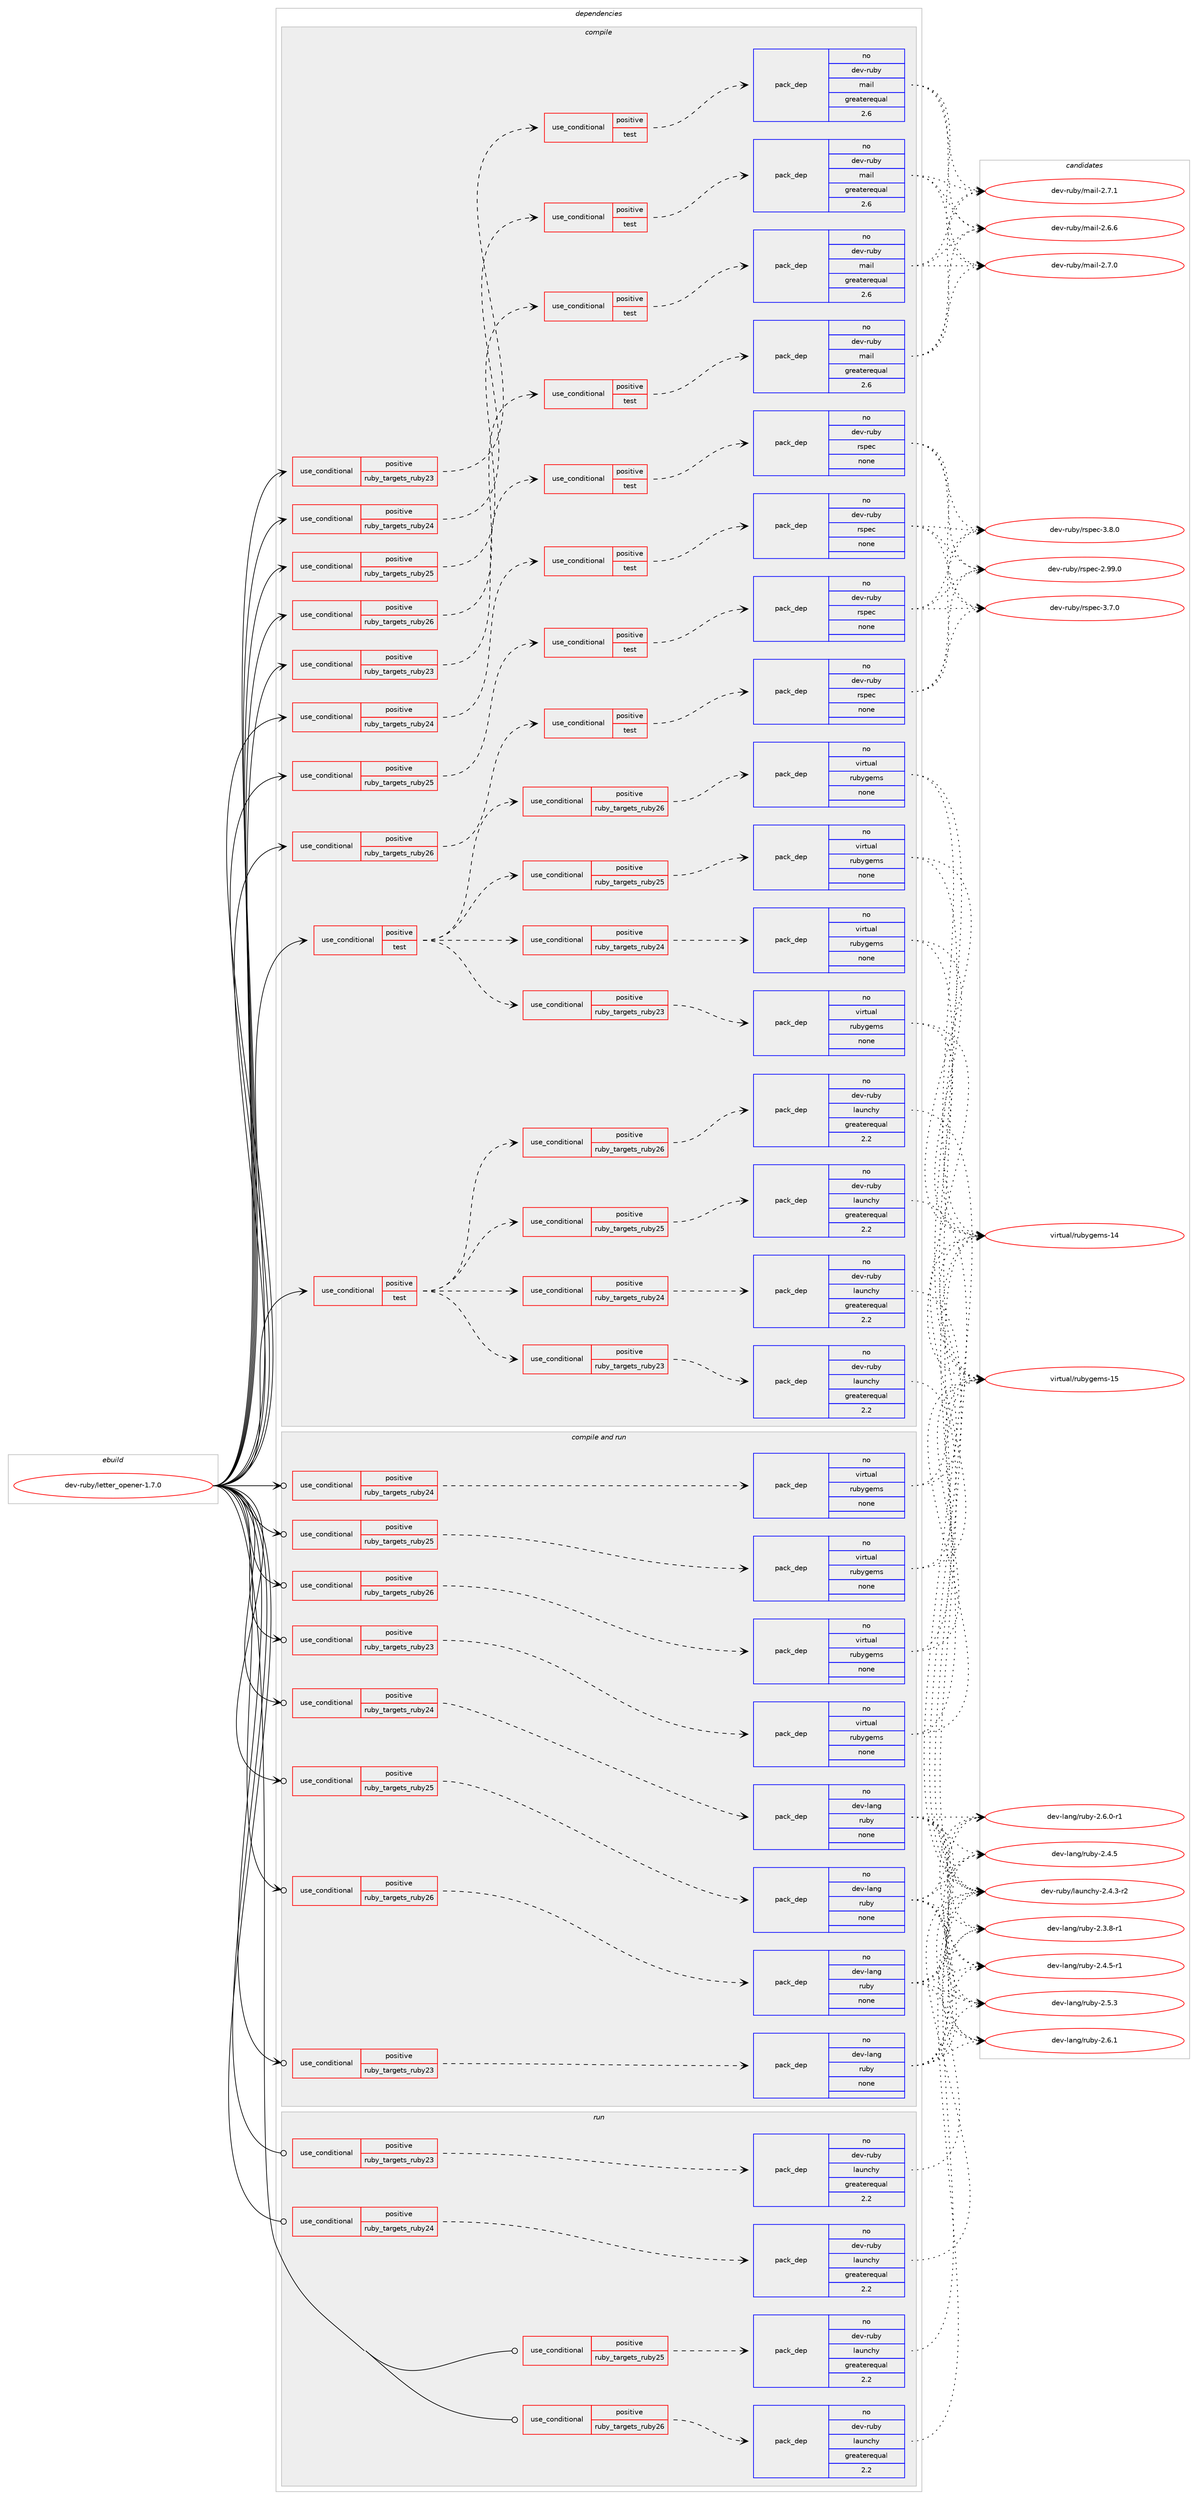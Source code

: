 digraph prolog {

# *************
# Graph options
# *************

newrank=true;
concentrate=true;
compound=true;
graph [rankdir=LR,fontname=Helvetica,fontsize=10,ranksep=1.5];#, ranksep=2.5, nodesep=0.2];
edge  [arrowhead=vee];
node  [fontname=Helvetica,fontsize=10];

# **********
# The ebuild
# **********

subgraph cluster_leftcol {
color=gray;
rank=same;
label=<<i>ebuild</i>>;
id [label="dev-ruby/letter_opener-1.7.0", color=red, width=4, href="../dev-ruby/letter_opener-1.7.0.svg"];
}

# ****************
# The dependencies
# ****************

subgraph cluster_midcol {
color=gray;
label=<<i>dependencies</i>>;
subgraph cluster_compile {
fillcolor="#eeeeee";
style=filled;
label=<<i>compile</i>>;
subgraph cond403988 {
dependency1501445 [label=<<TABLE BORDER="0" CELLBORDER="1" CELLSPACING="0" CELLPADDING="4"><TR><TD ROWSPAN="3" CELLPADDING="10">use_conditional</TD></TR><TR><TD>positive</TD></TR><TR><TD>ruby_targets_ruby23</TD></TR></TABLE>>, shape=none, color=red];
subgraph cond403989 {
dependency1501446 [label=<<TABLE BORDER="0" CELLBORDER="1" CELLSPACING="0" CELLPADDING="4"><TR><TD ROWSPAN="3" CELLPADDING="10">use_conditional</TD></TR><TR><TD>positive</TD></TR><TR><TD>test</TD></TR></TABLE>>, shape=none, color=red];
subgraph pack1073996 {
dependency1501447 [label=<<TABLE BORDER="0" CELLBORDER="1" CELLSPACING="0" CELLPADDING="4" WIDTH="220"><TR><TD ROWSPAN="6" CELLPADDING="30">pack_dep</TD></TR><TR><TD WIDTH="110">no</TD></TR><TR><TD>dev-ruby</TD></TR><TR><TD>mail</TD></TR><TR><TD>greaterequal</TD></TR><TR><TD>2.6</TD></TR></TABLE>>, shape=none, color=blue];
}
dependency1501446:e -> dependency1501447:w [weight=20,style="dashed",arrowhead="vee"];
}
dependency1501445:e -> dependency1501446:w [weight=20,style="dashed",arrowhead="vee"];
}
id:e -> dependency1501445:w [weight=20,style="solid",arrowhead="vee"];
subgraph cond403990 {
dependency1501448 [label=<<TABLE BORDER="0" CELLBORDER="1" CELLSPACING="0" CELLPADDING="4"><TR><TD ROWSPAN="3" CELLPADDING="10">use_conditional</TD></TR><TR><TD>positive</TD></TR><TR><TD>ruby_targets_ruby23</TD></TR></TABLE>>, shape=none, color=red];
subgraph cond403991 {
dependency1501449 [label=<<TABLE BORDER="0" CELLBORDER="1" CELLSPACING="0" CELLPADDING="4"><TR><TD ROWSPAN="3" CELLPADDING="10">use_conditional</TD></TR><TR><TD>positive</TD></TR><TR><TD>test</TD></TR></TABLE>>, shape=none, color=red];
subgraph pack1073997 {
dependency1501450 [label=<<TABLE BORDER="0" CELLBORDER="1" CELLSPACING="0" CELLPADDING="4" WIDTH="220"><TR><TD ROWSPAN="6" CELLPADDING="30">pack_dep</TD></TR><TR><TD WIDTH="110">no</TD></TR><TR><TD>dev-ruby</TD></TR><TR><TD>rspec</TD></TR><TR><TD>none</TD></TR><TR><TD></TD></TR></TABLE>>, shape=none, color=blue];
}
dependency1501449:e -> dependency1501450:w [weight=20,style="dashed",arrowhead="vee"];
}
dependency1501448:e -> dependency1501449:w [weight=20,style="dashed",arrowhead="vee"];
}
id:e -> dependency1501448:w [weight=20,style="solid",arrowhead="vee"];
subgraph cond403992 {
dependency1501451 [label=<<TABLE BORDER="0" CELLBORDER="1" CELLSPACING="0" CELLPADDING="4"><TR><TD ROWSPAN="3" CELLPADDING="10">use_conditional</TD></TR><TR><TD>positive</TD></TR><TR><TD>ruby_targets_ruby24</TD></TR></TABLE>>, shape=none, color=red];
subgraph cond403993 {
dependency1501452 [label=<<TABLE BORDER="0" CELLBORDER="1" CELLSPACING="0" CELLPADDING="4"><TR><TD ROWSPAN="3" CELLPADDING="10">use_conditional</TD></TR><TR><TD>positive</TD></TR><TR><TD>test</TD></TR></TABLE>>, shape=none, color=red];
subgraph pack1073998 {
dependency1501453 [label=<<TABLE BORDER="0" CELLBORDER="1" CELLSPACING="0" CELLPADDING="4" WIDTH="220"><TR><TD ROWSPAN="6" CELLPADDING="30">pack_dep</TD></TR><TR><TD WIDTH="110">no</TD></TR><TR><TD>dev-ruby</TD></TR><TR><TD>mail</TD></TR><TR><TD>greaterequal</TD></TR><TR><TD>2.6</TD></TR></TABLE>>, shape=none, color=blue];
}
dependency1501452:e -> dependency1501453:w [weight=20,style="dashed",arrowhead="vee"];
}
dependency1501451:e -> dependency1501452:w [weight=20,style="dashed",arrowhead="vee"];
}
id:e -> dependency1501451:w [weight=20,style="solid",arrowhead="vee"];
subgraph cond403994 {
dependency1501454 [label=<<TABLE BORDER="0" CELLBORDER="1" CELLSPACING="0" CELLPADDING="4"><TR><TD ROWSPAN="3" CELLPADDING="10">use_conditional</TD></TR><TR><TD>positive</TD></TR><TR><TD>ruby_targets_ruby24</TD></TR></TABLE>>, shape=none, color=red];
subgraph cond403995 {
dependency1501455 [label=<<TABLE BORDER="0" CELLBORDER="1" CELLSPACING="0" CELLPADDING="4"><TR><TD ROWSPAN="3" CELLPADDING="10">use_conditional</TD></TR><TR><TD>positive</TD></TR><TR><TD>test</TD></TR></TABLE>>, shape=none, color=red];
subgraph pack1073999 {
dependency1501456 [label=<<TABLE BORDER="0" CELLBORDER="1" CELLSPACING="0" CELLPADDING="4" WIDTH="220"><TR><TD ROWSPAN="6" CELLPADDING="30">pack_dep</TD></TR><TR><TD WIDTH="110">no</TD></TR><TR><TD>dev-ruby</TD></TR><TR><TD>rspec</TD></TR><TR><TD>none</TD></TR><TR><TD></TD></TR></TABLE>>, shape=none, color=blue];
}
dependency1501455:e -> dependency1501456:w [weight=20,style="dashed",arrowhead="vee"];
}
dependency1501454:e -> dependency1501455:w [weight=20,style="dashed",arrowhead="vee"];
}
id:e -> dependency1501454:w [weight=20,style="solid",arrowhead="vee"];
subgraph cond403996 {
dependency1501457 [label=<<TABLE BORDER="0" CELLBORDER="1" CELLSPACING="0" CELLPADDING="4"><TR><TD ROWSPAN="3" CELLPADDING="10">use_conditional</TD></TR><TR><TD>positive</TD></TR><TR><TD>ruby_targets_ruby25</TD></TR></TABLE>>, shape=none, color=red];
subgraph cond403997 {
dependency1501458 [label=<<TABLE BORDER="0" CELLBORDER="1" CELLSPACING="0" CELLPADDING="4"><TR><TD ROWSPAN="3" CELLPADDING="10">use_conditional</TD></TR><TR><TD>positive</TD></TR><TR><TD>test</TD></TR></TABLE>>, shape=none, color=red];
subgraph pack1074000 {
dependency1501459 [label=<<TABLE BORDER="0" CELLBORDER="1" CELLSPACING="0" CELLPADDING="4" WIDTH="220"><TR><TD ROWSPAN="6" CELLPADDING="30">pack_dep</TD></TR><TR><TD WIDTH="110">no</TD></TR><TR><TD>dev-ruby</TD></TR><TR><TD>mail</TD></TR><TR><TD>greaterequal</TD></TR><TR><TD>2.6</TD></TR></TABLE>>, shape=none, color=blue];
}
dependency1501458:e -> dependency1501459:w [weight=20,style="dashed",arrowhead="vee"];
}
dependency1501457:e -> dependency1501458:w [weight=20,style="dashed",arrowhead="vee"];
}
id:e -> dependency1501457:w [weight=20,style="solid",arrowhead="vee"];
subgraph cond403998 {
dependency1501460 [label=<<TABLE BORDER="0" CELLBORDER="1" CELLSPACING="0" CELLPADDING="4"><TR><TD ROWSPAN="3" CELLPADDING="10">use_conditional</TD></TR><TR><TD>positive</TD></TR><TR><TD>ruby_targets_ruby25</TD></TR></TABLE>>, shape=none, color=red];
subgraph cond403999 {
dependency1501461 [label=<<TABLE BORDER="0" CELLBORDER="1" CELLSPACING="0" CELLPADDING="4"><TR><TD ROWSPAN="3" CELLPADDING="10">use_conditional</TD></TR><TR><TD>positive</TD></TR><TR><TD>test</TD></TR></TABLE>>, shape=none, color=red];
subgraph pack1074001 {
dependency1501462 [label=<<TABLE BORDER="0" CELLBORDER="1" CELLSPACING="0" CELLPADDING="4" WIDTH="220"><TR><TD ROWSPAN="6" CELLPADDING="30">pack_dep</TD></TR><TR><TD WIDTH="110">no</TD></TR><TR><TD>dev-ruby</TD></TR><TR><TD>rspec</TD></TR><TR><TD>none</TD></TR><TR><TD></TD></TR></TABLE>>, shape=none, color=blue];
}
dependency1501461:e -> dependency1501462:w [weight=20,style="dashed",arrowhead="vee"];
}
dependency1501460:e -> dependency1501461:w [weight=20,style="dashed",arrowhead="vee"];
}
id:e -> dependency1501460:w [weight=20,style="solid",arrowhead="vee"];
subgraph cond404000 {
dependency1501463 [label=<<TABLE BORDER="0" CELLBORDER="1" CELLSPACING="0" CELLPADDING="4"><TR><TD ROWSPAN="3" CELLPADDING="10">use_conditional</TD></TR><TR><TD>positive</TD></TR><TR><TD>ruby_targets_ruby26</TD></TR></TABLE>>, shape=none, color=red];
subgraph cond404001 {
dependency1501464 [label=<<TABLE BORDER="0" CELLBORDER="1" CELLSPACING="0" CELLPADDING="4"><TR><TD ROWSPAN="3" CELLPADDING="10">use_conditional</TD></TR><TR><TD>positive</TD></TR><TR><TD>test</TD></TR></TABLE>>, shape=none, color=red];
subgraph pack1074002 {
dependency1501465 [label=<<TABLE BORDER="0" CELLBORDER="1" CELLSPACING="0" CELLPADDING="4" WIDTH="220"><TR><TD ROWSPAN="6" CELLPADDING="30">pack_dep</TD></TR><TR><TD WIDTH="110">no</TD></TR><TR><TD>dev-ruby</TD></TR><TR><TD>mail</TD></TR><TR><TD>greaterequal</TD></TR><TR><TD>2.6</TD></TR></TABLE>>, shape=none, color=blue];
}
dependency1501464:e -> dependency1501465:w [weight=20,style="dashed",arrowhead="vee"];
}
dependency1501463:e -> dependency1501464:w [weight=20,style="dashed",arrowhead="vee"];
}
id:e -> dependency1501463:w [weight=20,style="solid",arrowhead="vee"];
subgraph cond404002 {
dependency1501466 [label=<<TABLE BORDER="0" CELLBORDER="1" CELLSPACING="0" CELLPADDING="4"><TR><TD ROWSPAN="3" CELLPADDING="10">use_conditional</TD></TR><TR><TD>positive</TD></TR><TR><TD>ruby_targets_ruby26</TD></TR></TABLE>>, shape=none, color=red];
subgraph cond404003 {
dependency1501467 [label=<<TABLE BORDER="0" CELLBORDER="1" CELLSPACING="0" CELLPADDING="4"><TR><TD ROWSPAN="3" CELLPADDING="10">use_conditional</TD></TR><TR><TD>positive</TD></TR><TR><TD>test</TD></TR></TABLE>>, shape=none, color=red];
subgraph pack1074003 {
dependency1501468 [label=<<TABLE BORDER="0" CELLBORDER="1" CELLSPACING="0" CELLPADDING="4" WIDTH="220"><TR><TD ROWSPAN="6" CELLPADDING="30">pack_dep</TD></TR><TR><TD WIDTH="110">no</TD></TR><TR><TD>dev-ruby</TD></TR><TR><TD>rspec</TD></TR><TR><TD>none</TD></TR><TR><TD></TD></TR></TABLE>>, shape=none, color=blue];
}
dependency1501467:e -> dependency1501468:w [weight=20,style="dashed",arrowhead="vee"];
}
dependency1501466:e -> dependency1501467:w [weight=20,style="dashed",arrowhead="vee"];
}
id:e -> dependency1501466:w [weight=20,style="solid",arrowhead="vee"];
subgraph cond404004 {
dependency1501469 [label=<<TABLE BORDER="0" CELLBORDER="1" CELLSPACING="0" CELLPADDING="4"><TR><TD ROWSPAN="3" CELLPADDING="10">use_conditional</TD></TR><TR><TD>positive</TD></TR><TR><TD>test</TD></TR></TABLE>>, shape=none, color=red];
subgraph cond404005 {
dependency1501470 [label=<<TABLE BORDER="0" CELLBORDER="1" CELLSPACING="0" CELLPADDING="4"><TR><TD ROWSPAN="3" CELLPADDING="10">use_conditional</TD></TR><TR><TD>positive</TD></TR><TR><TD>ruby_targets_ruby23</TD></TR></TABLE>>, shape=none, color=red];
subgraph pack1074004 {
dependency1501471 [label=<<TABLE BORDER="0" CELLBORDER="1" CELLSPACING="0" CELLPADDING="4" WIDTH="220"><TR><TD ROWSPAN="6" CELLPADDING="30">pack_dep</TD></TR><TR><TD WIDTH="110">no</TD></TR><TR><TD>dev-ruby</TD></TR><TR><TD>launchy</TD></TR><TR><TD>greaterequal</TD></TR><TR><TD>2.2</TD></TR></TABLE>>, shape=none, color=blue];
}
dependency1501470:e -> dependency1501471:w [weight=20,style="dashed",arrowhead="vee"];
}
dependency1501469:e -> dependency1501470:w [weight=20,style="dashed",arrowhead="vee"];
subgraph cond404006 {
dependency1501472 [label=<<TABLE BORDER="0" CELLBORDER="1" CELLSPACING="0" CELLPADDING="4"><TR><TD ROWSPAN="3" CELLPADDING="10">use_conditional</TD></TR><TR><TD>positive</TD></TR><TR><TD>ruby_targets_ruby24</TD></TR></TABLE>>, shape=none, color=red];
subgraph pack1074005 {
dependency1501473 [label=<<TABLE BORDER="0" CELLBORDER="1" CELLSPACING="0" CELLPADDING="4" WIDTH="220"><TR><TD ROWSPAN="6" CELLPADDING="30">pack_dep</TD></TR><TR><TD WIDTH="110">no</TD></TR><TR><TD>dev-ruby</TD></TR><TR><TD>launchy</TD></TR><TR><TD>greaterequal</TD></TR><TR><TD>2.2</TD></TR></TABLE>>, shape=none, color=blue];
}
dependency1501472:e -> dependency1501473:w [weight=20,style="dashed",arrowhead="vee"];
}
dependency1501469:e -> dependency1501472:w [weight=20,style="dashed",arrowhead="vee"];
subgraph cond404007 {
dependency1501474 [label=<<TABLE BORDER="0" CELLBORDER="1" CELLSPACING="0" CELLPADDING="4"><TR><TD ROWSPAN="3" CELLPADDING="10">use_conditional</TD></TR><TR><TD>positive</TD></TR><TR><TD>ruby_targets_ruby25</TD></TR></TABLE>>, shape=none, color=red];
subgraph pack1074006 {
dependency1501475 [label=<<TABLE BORDER="0" CELLBORDER="1" CELLSPACING="0" CELLPADDING="4" WIDTH="220"><TR><TD ROWSPAN="6" CELLPADDING="30">pack_dep</TD></TR><TR><TD WIDTH="110">no</TD></TR><TR><TD>dev-ruby</TD></TR><TR><TD>launchy</TD></TR><TR><TD>greaterequal</TD></TR><TR><TD>2.2</TD></TR></TABLE>>, shape=none, color=blue];
}
dependency1501474:e -> dependency1501475:w [weight=20,style="dashed",arrowhead="vee"];
}
dependency1501469:e -> dependency1501474:w [weight=20,style="dashed",arrowhead="vee"];
subgraph cond404008 {
dependency1501476 [label=<<TABLE BORDER="0" CELLBORDER="1" CELLSPACING="0" CELLPADDING="4"><TR><TD ROWSPAN="3" CELLPADDING="10">use_conditional</TD></TR><TR><TD>positive</TD></TR><TR><TD>ruby_targets_ruby26</TD></TR></TABLE>>, shape=none, color=red];
subgraph pack1074007 {
dependency1501477 [label=<<TABLE BORDER="0" CELLBORDER="1" CELLSPACING="0" CELLPADDING="4" WIDTH="220"><TR><TD ROWSPAN="6" CELLPADDING="30">pack_dep</TD></TR><TR><TD WIDTH="110">no</TD></TR><TR><TD>dev-ruby</TD></TR><TR><TD>launchy</TD></TR><TR><TD>greaterequal</TD></TR><TR><TD>2.2</TD></TR></TABLE>>, shape=none, color=blue];
}
dependency1501476:e -> dependency1501477:w [weight=20,style="dashed",arrowhead="vee"];
}
dependency1501469:e -> dependency1501476:w [weight=20,style="dashed",arrowhead="vee"];
}
id:e -> dependency1501469:w [weight=20,style="solid",arrowhead="vee"];
subgraph cond404009 {
dependency1501478 [label=<<TABLE BORDER="0" CELLBORDER="1" CELLSPACING="0" CELLPADDING="4"><TR><TD ROWSPAN="3" CELLPADDING="10">use_conditional</TD></TR><TR><TD>positive</TD></TR><TR><TD>test</TD></TR></TABLE>>, shape=none, color=red];
subgraph cond404010 {
dependency1501479 [label=<<TABLE BORDER="0" CELLBORDER="1" CELLSPACING="0" CELLPADDING="4"><TR><TD ROWSPAN="3" CELLPADDING="10">use_conditional</TD></TR><TR><TD>positive</TD></TR><TR><TD>ruby_targets_ruby23</TD></TR></TABLE>>, shape=none, color=red];
subgraph pack1074008 {
dependency1501480 [label=<<TABLE BORDER="0" CELLBORDER="1" CELLSPACING="0" CELLPADDING="4" WIDTH="220"><TR><TD ROWSPAN="6" CELLPADDING="30">pack_dep</TD></TR><TR><TD WIDTH="110">no</TD></TR><TR><TD>virtual</TD></TR><TR><TD>rubygems</TD></TR><TR><TD>none</TD></TR><TR><TD></TD></TR></TABLE>>, shape=none, color=blue];
}
dependency1501479:e -> dependency1501480:w [weight=20,style="dashed",arrowhead="vee"];
}
dependency1501478:e -> dependency1501479:w [weight=20,style="dashed",arrowhead="vee"];
subgraph cond404011 {
dependency1501481 [label=<<TABLE BORDER="0" CELLBORDER="1" CELLSPACING="0" CELLPADDING="4"><TR><TD ROWSPAN="3" CELLPADDING="10">use_conditional</TD></TR><TR><TD>positive</TD></TR><TR><TD>ruby_targets_ruby24</TD></TR></TABLE>>, shape=none, color=red];
subgraph pack1074009 {
dependency1501482 [label=<<TABLE BORDER="0" CELLBORDER="1" CELLSPACING="0" CELLPADDING="4" WIDTH="220"><TR><TD ROWSPAN="6" CELLPADDING="30">pack_dep</TD></TR><TR><TD WIDTH="110">no</TD></TR><TR><TD>virtual</TD></TR><TR><TD>rubygems</TD></TR><TR><TD>none</TD></TR><TR><TD></TD></TR></TABLE>>, shape=none, color=blue];
}
dependency1501481:e -> dependency1501482:w [weight=20,style="dashed",arrowhead="vee"];
}
dependency1501478:e -> dependency1501481:w [weight=20,style="dashed",arrowhead="vee"];
subgraph cond404012 {
dependency1501483 [label=<<TABLE BORDER="0" CELLBORDER="1" CELLSPACING="0" CELLPADDING="4"><TR><TD ROWSPAN="3" CELLPADDING="10">use_conditional</TD></TR><TR><TD>positive</TD></TR><TR><TD>ruby_targets_ruby25</TD></TR></TABLE>>, shape=none, color=red];
subgraph pack1074010 {
dependency1501484 [label=<<TABLE BORDER="0" CELLBORDER="1" CELLSPACING="0" CELLPADDING="4" WIDTH="220"><TR><TD ROWSPAN="6" CELLPADDING="30">pack_dep</TD></TR><TR><TD WIDTH="110">no</TD></TR><TR><TD>virtual</TD></TR><TR><TD>rubygems</TD></TR><TR><TD>none</TD></TR><TR><TD></TD></TR></TABLE>>, shape=none, color=blue];
}
dependency1501483:e -> dependency1501484:w [weight=20,style="dashed",arrowhead="vee"];
}
dependency1501478:e -> dependency1501483:w [weight=20,style="dashed",arrowhead="vee"];
subgraph cond404013 {
dependency1501485 [label=<<TABLE BORDER="0" CELLBORDER="1" CELLSPACING="0" CELLPADDING="4"><TR><TD ROWSPAN="3" CELLPADDING="10">use_conditional</TD></TR><TR><TD>positive</TD></TR><TR><TD>ruby_targets_ruby26</TD></TR></TABLE>>, shape=none, color=red];
subgraph pack1074011 {
dependency1501486 [label=<<TABLE BORDER="0" CELLBORDER="1" CELLSPACING="0" CELLPADDING="4" WIDTH="220"><TR><TD ROWSPAN="6" CELLPADDING="30">pack_dep</TD></TR><TR><TD WIDTH="110">no</TD></TR><TR><TD>virtual</TD></TR><TR><TD>rubygems</TD></TR><TR><TD>none</TD></TR><TR><TD></TD></TR></TABLE>>, shape=none, color=blue];
}
dependency1501485:e -> dependency1501486:w [weight=20,style="dashed",arrowhead="vee"];
}
dependency1501478:e -> dependency1501485:w [weight=20,style="dashed",arrowhead="vee"];
}
id:e -> dependency1501478:w [weight=20,style="solid",arrowhead="vee"];
}
subgraph cluster_compileandrun {
fillcolor="#eeeeee";
style=filled;
label=<<i>compile and run</i>>;
subgraph cond404014 {
dependency1501487 [label=<<TABLE BORDER="0" CELLBORDER="1" CELLSPACING="0" CELLPADDING="4"><TR><TD ROWSPAN="3" CELLPADDING="10">use_conditional</TD></TR><TR><TD>positive</TD></TR><TR><TD>ruby_targets_ruby23</TD></TR></TABLE>>, shape=none, color=red];
subgraph pack1074012 {
dependency1501488 [label=<<TABLE BORDER="0" CELLBORDER="1" CELLSPACING="0" CELLPADDING="4" WIDTH="220"><TR><TD ROWSPAN="6" CELLPADDING="30">pack_dep</TD></TR><TR><TD WIDTH="110">no</TD></TR><TR><TD>dev-lang</TD></TR><TR><TD>ruby</TD></TR><TR><TD>none</TD></TR><TR><TD></TD></TR></TABLE>>, shape=none, color=blue];
}
dependency1501487:e -> dependency1501488:w [weight=20,style="dashed",arrowhead="vee"];
}
id:e -> dependency1501487:w [weight=20,style="solid",arrowhead="odotvee"];
subgraph cond404015 {
dependency1501489 [label=<<TABLE BORDER="0" CELLBORDER="1" CELLSPACING="0" CELLPADDING="4"><TR><TD ROWSPAN="3" CELLPADDING="10">use_conditional</TD></TR><TR><TD>positive</TD></TR><TR><TD>ruby_targets_ruby23</TD></TR></TABLE>>, shape=none, color=red];
subgraph pack1074013 {
dependency1501490 [label=<<TABLE BORDER="0" CELLBORDER="1" CELLSPACING="0" CELLPADDING="4" WIDTH="220"><TR><TD ROWSPAN="6" CELLPADDING="30">pack_dep</TD></TR><TR><TD WIDTH="110">no</TD></TR><TR><TD>virtual</TD></TR><TR><TD>rubygems</TD></TR><TR><TD>none</TD></TR><TR><TD></TD></TR></TABLE>>, shape=none, color=blue];
}
dependency1501489:e -> dependency1501490:w [weight=20,style="dashed",arrowhead="vee"];
}
id:e -> dependency1501489:w [weight=20,style="solid",arrowhead="odotvee"];
subgraph cond404016 {
dependency1501491 [label=<<TABLE BORDER="0" CELLBORDER="1" CELLSPACING="0" CELLPADDING="4"><TR><TD ROWSPAN="3" CELLPADDING="10">use_conditional</TD></TR><TR><TD>positive</TD></TR><TR><TD>ruby_targets_ruby24</TD></TR></TABLE>>, shape=none, color=red];
subgraph pack1074014 {
dependency1501492 [label=<<TABLE BORDER="0" CELLBORDER="1" CELLSPACING="0" CELLPADDING="4" WIDTH="220"><TR><TD ROWSPAN="6" CELLPADDING="30">pack_dep</TD></TR><TR><TD WIDTH="110">no</TD></TR><TR><TD>dev-lang</TD></TR><TR><TD>ruby</TD></TR><TR><TD>none</TD></TR><TR><TD></TD></TR></TABLE>>, shape=none, color=blue];
}
dependency1501491:e -> dependency1501492:w [weight=20,style="dashed",arrowhead="vee"];
}
id:e -> dependency1501491:w [weight=20,style="solid",arrowhead="odotvee"];
subgraph cond404017 {
dependency1501493 [label=<<TABLE BORDER="0" CELLBORDER="1" CELLSPACING="0" CELLPADDING="4"><TR><TD ROWSPAN="3" CELLPADDING="10">use_conditional</TD></TR><TR><TD>positive</TD></TR><TR><TD>ruby_targets_ruby24</TD></TR></TABLE>>, shape=none, color=red];
subgraph pack1074015 {
dependency1501494 [label=<<TABLE BORDER="0" CELLBORDER="1" CELLSPACING="0" CELLPADDING="4" WIDTH="220"><TR><TD ROWSPAN="6" CELLPADDING="30">pack_dep</TD></TR><TR><TD WIDTH="110">no</TD></TR><TR><TD>virtual</TD></TR><TR><TD>rubygems</TD></TR><TR><TD>none</TD></TR><TR><TD></TD></TR></TABLE>>, shape=none, color=blue];
}
dependency1501493:e -> dependency1501494:w [weight=20,style="dashed",arrowhead="vee"];
}
id:e -> dependency1501493:w [weight=20,style="solid",arrowhead="odotvee"];
subgraph cond404018 {
dependency1501495 [label=<<TABLE BORDER="0" CELLBORDER="1" CELLSPACING="0" CELLPADDING="4"><TR><TD ROWSPAN="3" CELLPADDING="10">use_conditional</TD></TR><TR><TD>positive</TD></TR><TR><TD>ruby_targets_ruby25</TD></TR></TABLE>>, shape=none, color=red];
subgraph pack1074016 {
dependency1501496 [label=<<TABLE BORDER="0" CELLBORDER="1" CELLSPACING="0" CELLPADDING="4" WIDTH="220"><TR><TD ROWSPAN="6" CELLPADDING="30">pack_dep</TD></TR><TR><TD WIDTH="110">no</TD></TR><TR><TD>dev-lang</TD></TR><TR><TD>ruby</TD></TR><TR><TD>none</TD></TR><TR><TD></TD></TR></TABLE>>, shape=none, color=blue];
}
dependency1501495:e -> dependency1501496:w [weight=20,style="dashed",arrowhead="vee"];
}
id:e -> dependency1501495:w [weight=20,style="solid",arrowhead="odotvee"];
subgraph cond404019 {
dependency1501497 [label=<<TABLE BORDER="0" CELLBORDER="1" CELLSPACING="0" CELLPADDING="4"><TR><TD ROWSPAN="3" CELLPADDING="10">use_conditional</TD></TR><TR><TD>positive</TD></TR><TR><TD>ruby_targets_ruby25</TD></TR></TABLE>>, shape=none, color=red];
subgraph pack1074017 {
dependency1501498 [label=<<TABLE BORDER="0" CELLBORDER="1" CELLSPACING="0" CELLPADDING="4" WIDTH="220"><TR><TD ROWSPAN="6" CELLPADDING="30">pack_dep</TD></TR><TR><TD WIDTH="110">no</TD></TR><TR><TD>virtual</TD></TR><TR><TD>rubygems</TD></TR><TR><TD>none</TD></TR><TR><TD></TD></TR></TABLE>>, shape=none, color=blue];
}
dependency1501497:e -> dependency1501498:w [weight=20,style="dashed",arrowhead="vee"];
}
id:e -> dependency1501497:w [weight=20,style="solid",arrowhead="odotvee"];
subgraph cond404020 {
dependency1501499 [label=<<TABLE BORDER="0" CELLBORDER="1" CELLSPACING="0" CELLPADDING="4"><TR><TD ROWSPAN="3" CELLPADDING="10">use_conditional</TD></TR><TR><TD>positive</TD></TR><TR><TD>ruby_targets_ruby26</TD></TR></TABLE>>, shape=none, color=red];
subgraph pack1074018 {
dependency1501500 [label=<<TABLE BORDER="0" CELLBORDER="1" CELLSPACING="0" CELLPADDING="4" WIDTH="220"><TR><TD ROWSPAN="6" CELLPADDING="30">pack_dep</TD></TR><TR><TD WIDTH="110">no</TD></TR><TR><TD>dev-lang</TD></TR><TR><TD>ruby</TD></TR><TR><TD>none</TD></TR><TR><TD></TD></TR></TABLE>>, shape=none, color=blue];
}
dependency1501499:e -> dependency1501500:w [weight=20,style="dashed",arrowhead="vee"];
}
id:e -> dependency1501499:w [weight=20,style="solid",arrowhead="odotvee"];
subgraph cond404021 {
dependency1501501 [label=<<TABLE BORDER="0" CELLBORDER="1" CELLSPACING="0" CELLPADDING="4"><TR><TD ROWSPAN="3" CELLPADDING="10">use_conditional</TD></TR><TR><TD>positive</TD></TR><TR><TD>ruby_targets_ruby26</TD></TR></TABLE>>, shape=none, color=red];
subgraph pack1074019 {
dependency1501502 [label=<<TABLE BORDER="0" CELLBORDER="1" CELLSPACING="0" CELLPADDING="4" WIDTH="220"><TR><TD ROWSPAN="6" CELLPADDING="30">pack_dep</TD></TR><TR><TD WIDTH="110">no</TD></TR><TR><TD>virtual</TD></TR><TR><TD>rubygems</TD></TR><TR><TD>none</TD></TR><TR><TD></TD></TR></TABLE>>, shape=none, color=blue];
}
dependency1501501:e -> dependency1501502:w [weight=20,style="dashed",arrowhead="vee"];
}
id:e -> dependency1501501:w [weight=20,style="solid",arrowhead="odotvee"];
}
subgraph cluster_run {
fillcolor="#eeeeee";
style=filled;
label=<<i>run</i>>;
subgraph cond404022 {
dependency1501503 [label=<<TABLE BORDER="0" CELLBORDER="1" CELLSPACING="0" CELLPADDING="4"><TR><TD ROWSPAN="3" CELLPADDING="10">use_conditional</TD></TR><TR><TD>positive</TD></TR><TR><TD>ruby_targets_ruby23</TD></TR></TABLE>>, shape=none, color=red];
subgraph pack1074020 {
dependency1501504 [label=<<TABLE BORDER="0" CELLBORDER="1" CELLSPACING="0" CELLPADDING="4" WIDTH="220"><TR><TD ROWSPAN="6" CELLPADDING="30">pack_dep</TD></TR><TR><TD WIDTH="110">no</TD></TR><TR><TD>dev-ruby</TD></TR><TR><TD>launchy</TD></TR><TR><TD>greaterequal</TD></TR><TR><TD>2.2</TD></TR></TABLE>>, shape=none, color=blue];
}
dependency1501503:e -> dependency1501504:w [weight=20,style="dashed",arrowhead="vee"];
}
id:e -> dependency1501503:w [weight=20,style="solid",arrowhead="odot"];
subgraph cond404023 {
dependency1501505 [label=<<TABLE BORDER="0" CELLBORDER="1" CELLSPACING="0" CELLPADDING="4"><TR><TD ROWSPAN="3" CELLPADDING="10">use_conditional</TD></TR><TR><TD>positive</TD></TR><TR><TD>ruby_targets_ruby24</TD></TR></TABLE>>, shape=none, color=red];
subgraph pack1074021 {
dependency1501506 [label=<<TABLE BORDER="0" CELLBORDER="1" CELLSPACING="0" CELLPADDING="4" WIDTH="220"><TR><TD ROWSPAN="6" CELLPADDING="30">pack_dep</TD></TR><TR><TD WIDTH="110">no</TD></TR><TR><TD>dev-ruby</TD></TR><TR><TD>launchy</TD></TR><TR><TD>greaterequal</TD></TR><TR><TD>2.2</TD></TR></TABLE>>, shape=none, color=blue];
}
dependency1501505:e -> dependency1501506:w [weight=20,style="dashed",arrowhead="vee"];
}
id:e -> dependency1501505:w [weight=20,style="solid",arrowhead="odot"];
subgraph cond404024 {
dependency1501507 [label=<<TABLE BORDER="0" CELLBORDER="1" CELLSPACING="0" CELLPADDING="4"><TR><TD ROWSPAN="3" CELLPADDING="10">use_conditional</TD></TR><TR><TD>positive</TD></TR><TR><TD>ruby_targets_ruby25</TD></TR></TABLE>>, shape=none, color=red];
subgraph pack1074022 {
dependency1501508 [label=<<TABLE BORDER="0" CELLBORDER="1" CELLSPACING="0" CELLPADDING="4" WIDTH="220"><TR><TD ROWSPAN="6" CELLPADDING="30">pack_dep</TD></TR><TR><TD WIDTH="110">no</TD></TR><TR><TD>dev-ruby</TD></TR><TR><TD>launchy</TD></TR><TR><TD>greaterequal</TD></TR><TR><TD>2.2</TD></TR></TABLE>>, shape=none, color=blue];
}
dependency1501507:e -> dependency1501508:w [weight=20,style="dashed",arrowhead="vee"];
}
id:e -> dependency1501507:w [weight=20,style="solid",arrowhead="odot"];
subgraph cond404025 {
dependency1501509 [label=<<TABLE BORDER="0" CELLBORDER="1" CELLSPACING="0" CELLPADDING="4"><TR><TD ROWSPAN="3" CELLPADDING="10">use_conditional</TD></TR><TR><TD>positive</TD></TR><TR><TD>ruby_targets_ruby26</TD></TR></TABLE>>, shape=none, color=red];
subgraph pack1074023 {
dependency1501510 [label=<<TABLE BORDER="0" CELLBORDER="1" CELLSPACING="0" CELLPADDING="4" WIDTH="220"><TR><TD ROWSPAN="6" CELLPADDING="30">pack_dep</TD></TR><TR><TD WIDTH="110">no</TD></TR><TR><TD>dev-ruby</TD></TR><TR><TD>launchy</TD></TR><TR><TD>greaterequal</TD></TR><TR><TD>2.2</TD></TR></TABLE>>, shape=none, color=blue];
}
dependency1501509:e -> dependency1501510:w [weight=20,style="dashed",arrowhead="vee"];
}
id:e -> dependency1501509:w [weight=20,style="solid",arrowhead="odot"];
}
}

# **************
# The candidates
# **************

subgraph cluster_choices {
rank=same;
color=gray;
label=<<i>candidates</i>>;

subgraph choice1073996 {
color=black;
nodesep=1;
choice10010111845114117981214710997105108455046544654 [label="dev-ruby/mail-2.6.6", color=red, width=4,href="../dev-ruby/mail-2.6.6.svg"];
choice10010111845114117981214710997105108455046554648 [label="dev-ruby/mail-2.7.0", color=red, width=4,href="../dev-ruby/mail-2.7.0.svg"];
choice10010111845114117981214710997105108455046554649 [label="dev-ruby/mail-2.7.1", color=red, width=4,href="../dev-ruby/mail-2.7.1.svg"];
dependency1501447:e -> choice10010111845114117981214710997105108455046544654:w [style=dotted,weight="100"];
dependency1501447:e -> choice10010111845114117981214710997105108455046554648:w [style=dotted,weight="100"];
dependency1501447:e -> choice10010111845114117981214710997105108455046554649:w [style=dotted,weight="100"];
}
subgraph choice1073997 {
color=black;
nodesep=1;
choice1001011184511411798121471141151121019945504657574648 [label="dev-ruby/rspec-2.99.0", color=red, width=4,href="../dev-ruby/rspec-2.99.0.svg"];
choice10010111845114117981214711411511210199455146554648 [label="dev-ruby/rspec-3.7.0", color=red, width=4,href="../dev-ruby/rspec-3.7.0.svg"];
choice10010111845114117981214711411511210199455146564648 [label="dev-ruby/rspec-3.8.0", color=red, width=4,href="../dev-ruby/rspec-3.8.0.svg"];
dependency1501450:e -> choice1001011184511411798121471141151121019945504657574648:w [style=dotted,weight="100"];
dependency1501450:e -> choice10010111845114117981214711411511210199455146554648:w [style=dotted,weight="100"];
dependency1501450:e -> choice10010111845114117981214711411511210199455146564648:w [style=dotted,weight="100"];
}
subgraph choice1073998 {
color=black;
nodesep=1;
choice10010111845114117981214710997105108455046544654 [label="dev-ruby/mail-2.6.6", color=red, width=4,href="../dev-ruby/mail-2.6.6.svg"];
choice10010111845114117981214710997105108455046554648 [label="dev-ruby/mail-2.7.0", color=red, width=4,href="../dev-ruby/mail-2.7.0.svg"];
choice10010111845114117981214710997105108455046554649 [label="dev-ruby/mail-2.7.1", color=red, width=4,href="../dev-ruby/mail-2.7.1.svg"];
dependency1501453:e -> choice10010111845114117981214710997105108455046544654:w [style=dotted,weight="100"];
dependency1501453:e -> choice10010111845114117981214710997105108455046554648:w [style=dotted,weight="100"];
dependency1501453:e -> choice10010111845114117981214710997105108455046554649:w [style=dotted,weight="100"];
}
subgraph choice1073999 {
color=black;
nodesep=1;
choice1001011184511411798121471141151121019945504657574648 [label="dev-ruby/rspec-2.99.0", color=red, width=4,href="../dev-ruby/rspec-2.99.0.svg"];
choice10010111845114117981214711411511210199455146554648 [label="dev-ruby/rspec-3.7.0", color=red, width=4,href="../dev-ruby/rspec-3.7.0.svg"];
choice10010111845114117981214711411511210199455146564648 [label="dev-ruby/rspec-3.8.0", color=red, width=4,href="../dev-ruby/rspec-3.8.0.svg"];
dependency1501456:e -> choice1001011184511411798121471141151121019945504657574648:w [style=dotted,weight="100"];
dependency1501456:e -> choice10010111845114117981214711411511210199455146554648:w [style=dotted,weight="100"];
dependency1501456:e -> choice10010111845114117981214711411511210199455146564648:w [style=dotted,weight="100"];
}
subgraph choice1074000 {
color=black;
nodesep=1;
choice10010111845114117981214710997105108455046544654 [label="dev-ruby/mail-2.6.6", color=red, width=4,href="../dev-ruby/mail-2.6.6.svg"];
choice10010111845114117981214710997105108455046554648 [label="dev-ruby/mail-2.7.0", color=red, width=4,href="../dev-ruby/mail-2.7.0.svg"];
choice10010111845114117981214710997105108455046554649 [label="dev-ruby/mail-2.7.1", color=red, width=4,href="../dev-ruby/mail-2.7.1.svg"];
dependency1501459:e -> choice10010111845114117981214710997105108455046544654:w [style=dotted,weight="100"];
dependency1501459:e -> choice10010111845114117981214710997105108455046554648:w [style=dotted,weight="100"];
dependency1501459:e -> choice10010111845114117981214710997105108455046554649:w [style=dotted,weight="100"];
}
subgraph choice1074001 {
color=black;
nodesep=1;
choice1001011184511411798121471141151121019945504657574648 [label="dev-ruby/rspec-2.99.0", color=red, width=4,href="../dev-ruby/rspec-2.99.0.svg"];
choice10010111845114117981214711411511210199455146554648 [label="dev-ruby/rspec-3.7.0", color=red, width=4,href="../dev-ruby/rspec-3.7.0.svg"];
choice10010111845114117981214711411511210199455146564648 [label="dev-ruby/rspec-3.8.0", color=red, width=4,href="../dev-ruby/rspec-3.8.0.svg"];
dependency1501462:e -> choice1001011184511411798121471141151121019945504657574648:w [style=dotted,weight="100"];
dependency1501462:e -> choice10010111845114117981214711411511210199455146554648:w [style=dotted,weight="100"];
dependency1501462:e -> choice10010111845114117981214711411511210199455146564648:w [style=dotted,weight="100"];
}
subgraph choice1074002 {
color=black;
nodesep=1;
choice10010111845114117981214710997105108455046544654 [label="dev-ruby/mail-2.6.6", color=red, width=4,href="../dev-ruby/mail-2.6.6.svg"];
choice10010111845114117981214710997105108455046554648 [label="dev-ruby/mail-2.7.0", color=red, width=4,href="../dev-ruby/mail-2.7.0.svg"];
choice10010111845114117981214710997105108455046554649 [label="dev-ruby/mail-2.7.1", color=red, width=4,href="../dev-ruby/mail-2.7.1.svg"];
dependency1501465:e -> choice10010111845114117981214710997105108455046544654:w [style=dotted,weight="100"];
dependency1501465:e -> choice10010111845114117981214710997105108455046554648:w [style=dotted,weight="100"];
dependency1501465:e -> choice10010111845114117981214710997105108455046554649:w [style=dotted,weight="100"];
}
subgraph choice1074003 {
color=black;
nodesep=1;
choice1001011184511411798121471141151121019945504657574648 [label="dev-ruby/rspec-2.99.0", color=red, width=4,href="../dev-ruby/rspec-2.99.0.svg"];
choice10010111845114117981214711411511210199455146554648 [label="dev-ruby/rspec-3.7.0", color=red, width=4,href="../dev-ruby/rspec-3.7.0.svg"];
choice10010111845114117981214711411511210199455146564648 [label="dev-ruby/rspec-3.8.0", color=red, width=4,href="../dev-ruby/rspec-3.8.0.svg"];
dependency1501468:e -> choice1001011184511411798121471141151121019945504657574648:w [style=dotted,weight="100"];
dependency1501468:e -> choice10010111845114117981214711411511210199455146554648:w [style=dotted,weight="100"];
dependency1501468:e -> choice10010111845114117981214711411511210199455146564648:w [style=dotted,weight="100"];
}
subgraph choice1074004 {
color=black;
nodesep=1;
choice10010111845114117981214710897117110991041214550465246514511450 [label="dev-ruby/launchy-2.4.3-r2", color=red, width=4,href="../dev-ruby/launchy-2.4.3-r2.svg"];
dependency1501471:e -> choice10010111845114117981214710897117110991041214550465246514511450:w [style=dotted,weight="100"];
}
subgraph choice1074005 {
color=black;
nodesep=1;
choice10010111845114117981214710897117110991041214550465246514511450 [label="dev-ruby/launchy-2.4.3-r2", color=red, width=4,href="../dev-ruby/launchy-2.4.3-r2.svg"];
dependency1501473:e -> choice10010111845114117981214710897117110991041214550465246514511450:w [style=dotted,weight="100"];
}
subgraph choice1074006 {
color=black;
nodesep=1;
choice10010111845114117981214710897117110991041214550465246514511450 [label="dev-ruby/launchy-2.4.3-r2", color=red, width=4,href="../dev-ruby/launchy-2.4.3-r2.svg"];
dependency1501475:e -> choice10010111845114117981214710897117110991041214550465246514511450:w [style=dotted,weight="100"];
}
subgraph choice1074007 {
color=black;
nodesep=1;
choice10010111845114117981214710897117110991041214550465246514511450 [label="dev-ruby/launchy-2.4.3-r2", color=red, width=4,href="../dev-ruby/launchy-2.4.3-r2.svg"];
dependency1501477:e -> choice10010111845114117981214710897117110991041214550465246514511450:w [style=dotted,weight="100"];
}
subgraph choice1074008 {
color=black;
nodesep=1;
choice118105114116117971084711411798121103101109115454952 [label="virtual/rubygems-14", color=red, width=4,href="../virtual/rubygems-14.svg"];
choice118105114116117971084711411798121103101109115454953 [label="virtual/rubygems-15", color=red, width=4,href="../virtual/rubygems-15.svg"];
dependency1501480:e -> choice118105114116117971084711411798121103101109115454952:w [style=dotted,weight="100"];
dependency1501480:e -> choice118105114116117971084711411798121103101109115454953:w [style=dotted,weight="100"];
}
subgraph choice1074009 {
color=black;
nodesep=1;
choice118105114116117971084711411798121103101109115454952 [label="virtual/rubygems-14", color=red, width=4,href="../virtual/rubygems-14.svg"];
choice118105114116117971084711411798121103101109115454953 [label="virtual/rubygems-15", color=red, width=4,href="../virtual/rubygems-15.svg"];
dependency1501482:e -> choice118105114116117971084711411798121103101109115454952:w [style=dotted,weight="100"];
dependency1501482:e -> choice118105114116117971084711411798121103101109115454953:w [style=dotted,weight="100"];
}
subgraph choice1074010 {
color=black;
nodesep=1;
choice118105114116117971084711411798121103101109115454952 [label="virtual/rubygems-14", color=red, width=4,href="../virtual/rubygems-14.svg"];
choice118105114116117971084711411798121103101109115454953 [label="virtual/rubygems-15", color=red, width=4,href="../virtual/rubygems-15.svg"];
dependency1501484:e -> choice118105114116117971084711411798121103101109115454952:w [style=dotted,weight="100"];
dependency1501484:e -> choice118105114116117971084711411798121103101109115454953:w [style=dotted,weight="100"];
}
subgraph choice1074011 {
color=black;
nodesep=1;
choice118105114116117971084711411798121103101109115454952 [label="virtual/rubygems-14", color=red, width=4,href="../virtual/rubygems-14.svg"];
choice118105114116117971084711411798121103101109115454953 [label="virtual/rubygems-15", color=red, width=4,href="../virtual/rubygems-15.svg"];
dependency1501486:e -> choice118105114116117971084711411798121103101109115454952:w [style=dotted,weight="100"];
dependency1501486:e -> choice118105114116117971084711411798121103101109115454953:w [style=dotted,weight="100"];
}
subgraph choice1074012 {
color=black;
nodesep=1;
choice100101118451089711010347114117981214550465146564511449 [label="dev-lang/ruby-2.3.8-r1", color=red, width=4,href="../dev-lang/ruby-2.3.8-r1.svg"];
choice10010111845108971101034711411798121455046524653 [label="dev-lang/ruby-2.4.5", color=red, width=4,href="../dev-lang/ruby-2.4.5.svg"];
choice100101118451089711010347114117981214550465246534511449 [label="dev-lang/ruby-2.4.5-r1", color=red, width=4,href="../dev-lang/ruby-2.4.5-r1.svg"];
choice10010111845108971101034711411798121455046534651 [label="dev-lang/ruby-2.5.3", color=red, width=4,href="../dev-lang/ruby-2.5.3.svg"];
choice100101118451089711010347114117981214550465446484511449 [label="dev-lang/ruby-2.6.0-r1", color=red, width=4,href="../dev-lang/ruby-2.6.0-r1.svg"];
choice10010111845108971101034711411798121455046544649 [label="dev-lang/ruby-2.6.1", color=red, width=4,href="../dev-lang/ruby-2.6.1.svg"];
dependency1501488:e -> choice100101118451089711010347114117981214550465146564511449:w [style=dotted,weight="100"];
dependency1501488:e -> choice10010111845108971101034711411798121455046524653:w [style=dotted,weight="100"];
dependency1501488:e -> choice100101118451089711010347114117981214550465246534511449:w [style=dotted,weight="100"];
dependency1501488:e -> choice10010111845108971101034711411798121455046534651:w [style=dotted,weight="100"];
dependency1501488:e -> choice100101118451089711010347114117981214550465446484511449:w [style=dotted,weight="100"];
dependency1501488:e -> choice10010111845108971101034711411798121455046544649:w [style=dotted,weight="100"];
}
subgraph choice1074013 {
color=black;
nodesep=1;
choice118105114116117971084711411798121103101109115454952 [label="virtual/rubygems-14", color=red, width=4,href="../virtual/rubygems-14.svg"];
choice118105114116117971084711411798121103101109115454953 [label="virtual/rubygems-15", color=red, width=4,href="../virtual/rubygems-15.svg"];
dependency1501490:e -> choice118105114116117971084711411798121103101109115454952:w [style=dotted,weight="100"];
dependency1501490:e -> choice118105114116117971084711411798121103101109115454953:w [style=dotted,weight="100"];
}
subgraph choice1074014 {
color=black;
nodesep=1;
choice100101118451089711010347114117981214550465146564511449 [label="dev-lang/ruby-2.3.8-r1", color=red, width=4,href="../dev-lang/ruby-2.3.8-r1.svg"];
choice10010111845108971101034711411798121455046524653 [label="dev-lang/ruby-2.4.5", color=red, width=4,href="../dev-lang/ruby-2.4.5.svg"];
choice100101118451089711010347114117981214550465246534511449 [label="dev-lang/ruby-2.4.5-r1", color=red, width=4,href="../dev-lang/ruby-2.4.5-r1.svg"];
choice10010111845108971101034711411798121455046534651 [label="dev-lang/ruby-2.5.3", color=red, width=4,href="../dev-lang/ruby-2.5.3.svg"];
choice100101118451089711010347114117981214550465446484511449 [label="dev-lang/ruby-2.6.0-r1", color=red, width=4,href="../dev-lang/ruby-2.6.0-r1.svg"];
choice10010111845108971101034711411798121455046544649 [label="dev-lang/ruby-2.6.1", color=red, width=4,href="../dev-lang/ruby-2.6.1.svg"];
dependency1501492:e -> choice100101118451089711010347114117981214550465146564511449:w [style=dotted,weight="100"];
dependency1501492:e -> choice10010111845108971101034711411798121455046524653:w [style=dotted,weight="100"];
dependency1501492:e -> choice100101118451089711010347114117981214550465246534511449:w [style=dotted,weight="100"];
dependency1501492:e -> choice10010111845108971101034711411798121455046534651:w [style=dotted,weight="100"];
dependency1501492:e -> choice100101118451089711010347114117981214550465446484511449:w [style=dotted,weight="100"];
dependency1501492:e -> choice10010111845108971101034711411798121455046544649:w [style=dotted,weight="100"];
}
subgraph choice1074015 {
color=black;
nodesep=1;
choice118105114116117971084711411798121103101109115454952 [label="virtual/rubygems-14", color=red, width=4,href="../virtual/rubygems-14.svg"];
choice118105114116117971084711411798121103101109115454953 [label="virtual/rubygems-15", color=red, width=4,href="../virtual/rubygems-15.svg"];
dependency1501494:e -> choice118105114116117971084711411798121103101109115454952:w [style=dotted,weight="100"];
dependency1501494:e -> choice118105114116117971084711411798121103101109115454953:w [style=dotted,weight="100"];
}
subgraph choice1074016 {
color=black;
nodesep=1;
choice100101118451089711010347114117981214550465146564511449 [label="dev-lang/ruby-2.3.8-r1", color=red, width=4,href="../dev-lang/ruby-2.3.8-r1.svg"];
choice10010111845108971101034711411798121455046524653 [label="dev-lang/ruby-2.4.5", color=red, width=4,href="../dev-lang/ruby-2.4.5.svg"];
choice100101118451089711010347114117981214550465246534511449 [label="dev-lang/ruby-2.4.5-r1", color=red, width=4,href="../dev-lang/ruby-2.4.5-r1.svg"];
choice10010111845108971101034711411798121455046534651 [label="dev-lang/ruby-2.5.3", color=red, width=4,href="../dev-lang/ruby-2.5.3.svg"];
choice100101118451089711010347114117981214550465446484511449 [label="dev-lang/ruby-2.6.0-r1", color=red, width=4,href="../dev-lang/ruby-2.6.0-r1.svg"];
choice10010111845108971101034711411798121455046544649 [label="dev-lang/ruby-2.6.1", color=red, width=4,href="../dev-lang/ruby-2.6.1.svg"];
dependency1501496:e -> choice100101118451089711010347114117981214550465146564511449:w [style=dotted,weight="100"];
dependency1501496:e -> choice10010111845108971101034711411798121455046524653:w [style=dotted,weight="100"];
dependency1501496:e -> choice100101118451089711010347114117981214550465246534511449:w [style=dotted,weight="100"];
dependency1501496:e -> choice10010111845108971101034711411798121455046534651:w [style=dotted,weight="100"];
dependency1501496:e -> choice100101118451089711010347114117981214550465446484511449:w [style=dotted,weight="100"];
dependency1501496:e -> choice10010111845108971101034711411798121455046544649:w [style=dotted,weight="100"];
}
subgraph choice1074017 {
color=black;
nodesep=1;
choice118105114116117971084711411798121103101109115454952 [label="virtual/rubygems-14", color=red, width=4,href="../virtual/rubygems-14.svg"];
choice118105114116117971084711411798121103101109115454953 [label="virtual/rubygems-15", color=red, width=4,href="../virtual/rubygems-15.svg"];
dependency1501498:e -> choice118105114116117971084711411798121103101109115454952:w [style=dotted,weight="100"];
dependency1501498:e -> choice118105114116117971084711411798121103101109115454953:w [style=dotted,weight="100"];
}
subgraph choice1074018 {
color=black;
nodesep=1;
choice100101118451089711010347114117981214550465146564511449 [label="dev-lang/ruby-2.3.8-r1", color=red, width=4,href="../dev-lang/ruby-2.3.8-r1.svg"];
choice10010111845108971101034711411798121455046524653 [label="dev-lang/ruby-2.4.5", color=red, width=4,href="../dev-lang/ruby-2.4.5.svg"];
choice100101118451089711010347114117981214550465246534511449 [label="dev-lang/ruby-2.4.5-r1", color=red, width=4,href="../dev-lang/ruby-2.4.5-r1.svg"];
choice10010111845108971101034711411798121455046534651 [label="dev-lang/ruby-2.5.3", color=red, width=4,href="../dev-lang/ruby-2.5.3.svg"];
choice100101118451089711010347114117981214550465446484511449 [label="dev-lang/ruby-2.6.0-r1", color=red, width=4,href="../dev-lang/ruby-2.6.0-r1.svg"];
choice10010111845108971101034711411798121455046544649 [label="dev-lang/ruby-2.6.1", color=red, width=4,href="../dev-lang/ruby-2.6.1.svg"];
dependency1501500:e -> choice100101118451089711010347114117981214550465146564511449:w [style=dotted,weight="100"];
dependency1501500:e -> choice10010111845108971101034711411798121455046524653:w [style=dotted,weight="100"];
dependency1501500:e -> choice100101118451089711010347114117981214550465246534511449:w [style=dotted,weight="100"];
dependency1501500:e -> choice10010111845108971101034711411798121455046534651:w [style=dotted,weight="100"];
dependency1501500:e -> choice100101118451089711010347114117981214550465446484511449:w [style=dotted,weight="100"];
dependency1501500:e -> choice10010111845108971101034711411798121455046544649:w [style=dotted,weight="100"];
}
subgraph choice1074019 {
color=black;
nodesep=1;
choice118105114116117971084711411798121103101109115454952 [label="virtual/rubygems-14", color=red, width=4,href="../virtual/rubygems-14.svg"];
choice118105114116117971084711411798121103101109115454953 [label="virtual/rubygems-15", color=red, width=4,href="../virtual/rubygems-15.svg"];
dependency1501502:e -> choice118105114116117971084711411798121103101109115454952:w [style=dotted,weight="100"];
dependency1501502:e -> choice118105114116117971084711411798121103101109115454953:w [style=dotted,weight="100"];
}
subgraph choice1074020 {
color=black;
nodesep=1;
choice10010111845114117981214710897117110991041214550465246514511450 [label="dev-ruby/launchy-2.4.3-r2", color=red, width=4,href="../dev-ruby/launchy-2.4.3-r2.svg"];
dependency1501504:e -> choice10010111845114117981214710897117110991041214550465246514511450:w [style=dotted,weight="100"];
}
subgraph choice1074021 {
color=black;
nodesep=1;
choice10010111845114117981214710897117110991041214550465246514511450 [label="dev-ruby/launchy-2.4.3-r2", color=red, width=4,href="../dev-ruby/launchy-2.4.3-r2.svg"];
dependency1501506:e -> choice10010111845114117981214710897117110991041214550465246514511450:w [style=dotted,weight="100"];
}
subgraph choice1074022 {
color=black;
nodesep=1;
choice10010111845114117981214710897117110991041214550465246514511450 [label="dev-ruby/launchy-2.4.3-r2", color=red, width=4,href="../dev-ruby/launchy-2.4.3-r2.svg"];
dependency1501508:e -> choice10010111845114117981214710897117110991041214550465246514511450:w [style=dotted,weight="100"];
}
subgraph choice1074023 {
color=black;
nodesep=1;
choice10010111845114117981214710897117110991041214550465246514511450 [label="dev-ruby/launchy-2.4.3-r2", color=red, width=4,href="../dev-ruby/launchy-2.4.3-r2.svg"];
dependency1501510:e -> choice10010111845114117981214710897117110991041214550465246514511450:w [style=dotted,weight="100"];
}
}

}
